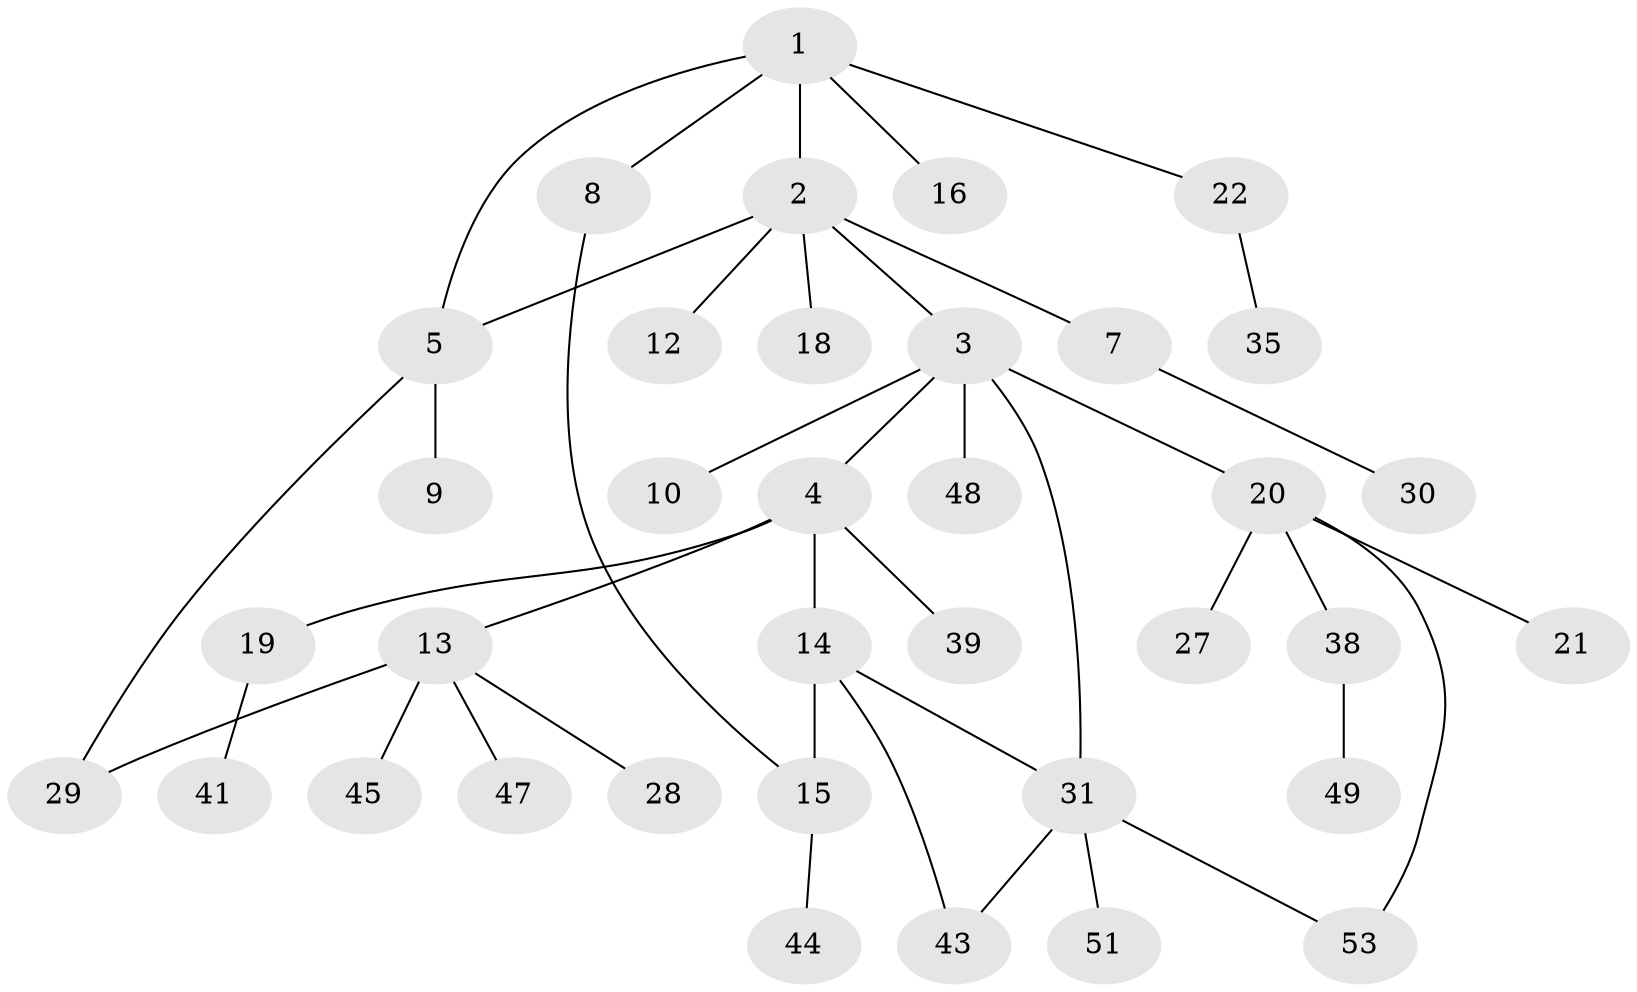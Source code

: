 // original degree distribution, {5: 0.11320754716981132, 7: 0.03773584905660377, 2: 0.3018867924528302, 4: 0.018867924528301886, 1: 0.4528301886792453, 3: 0.07547169811320754}
// Generated by graph-tools (version 1.1) at 2025/41/03/06/25 10:41:27]
// undirected, 36 vertices, 41 edges
graph export_dot {
graph [start="1"]
  node [color=gray90,style=filled];
  1 [super="+11"];
  2 [super="+50"];
  3 [super="+23"];
  4 [super="+32"];
  5 [super="+6"];
  7;
  8;
  9 [super="+26"];
  10;
  12;
  13 [super="+17"];
  14 [super="+24"];
  15 [super="+33"];
  16;
  18;
  19 [super="+25"];
  20 [super="+52"];
  21;
  22;
  27 [super="+42"];
  28 [super="+34"];
  29 [super="+36"];
  30;
  31 [super="+37"];
  35;
  38 [super="+40"];
  39 [super="+46"];
  41;
  43;
  44;
  45;
  47;
  48;
  49;
  51;
  53;
  1 -- 2;
  1 -- 8;
  1 -- 16;
  1 -- 22;
  1 -- 5;
  2 -- 3;
  2 -- 5;
  2 -- 7;
  2 -- 12;
  2 -- 18;
  3 -- 4;
  3 -- 10;
  3 -- 20;
  3 -- 31;
  3 -- 48;
  4 -- 13;
  4 -- 14;
  4 -- 19;
  4 -- 39;
  5 -- 29;
  5 -- 9;
  7 -- 30;
  8 -- 15;
  13 -- 28;
  13 -- 45;
  13 -- 29;
  13 -- 47;
  14 -- 15;
  14 -- 43;
  14 -- 31;
  15 -- 44;
  19 -- 41;
  20 -- 21;
  20 -- 27;
  20 -- 38;
  20 -- 53;
  22 -- 35;
  31 -- 51;
  31 -- 53;
  31 -- 43;
  38 -- 49;
}
